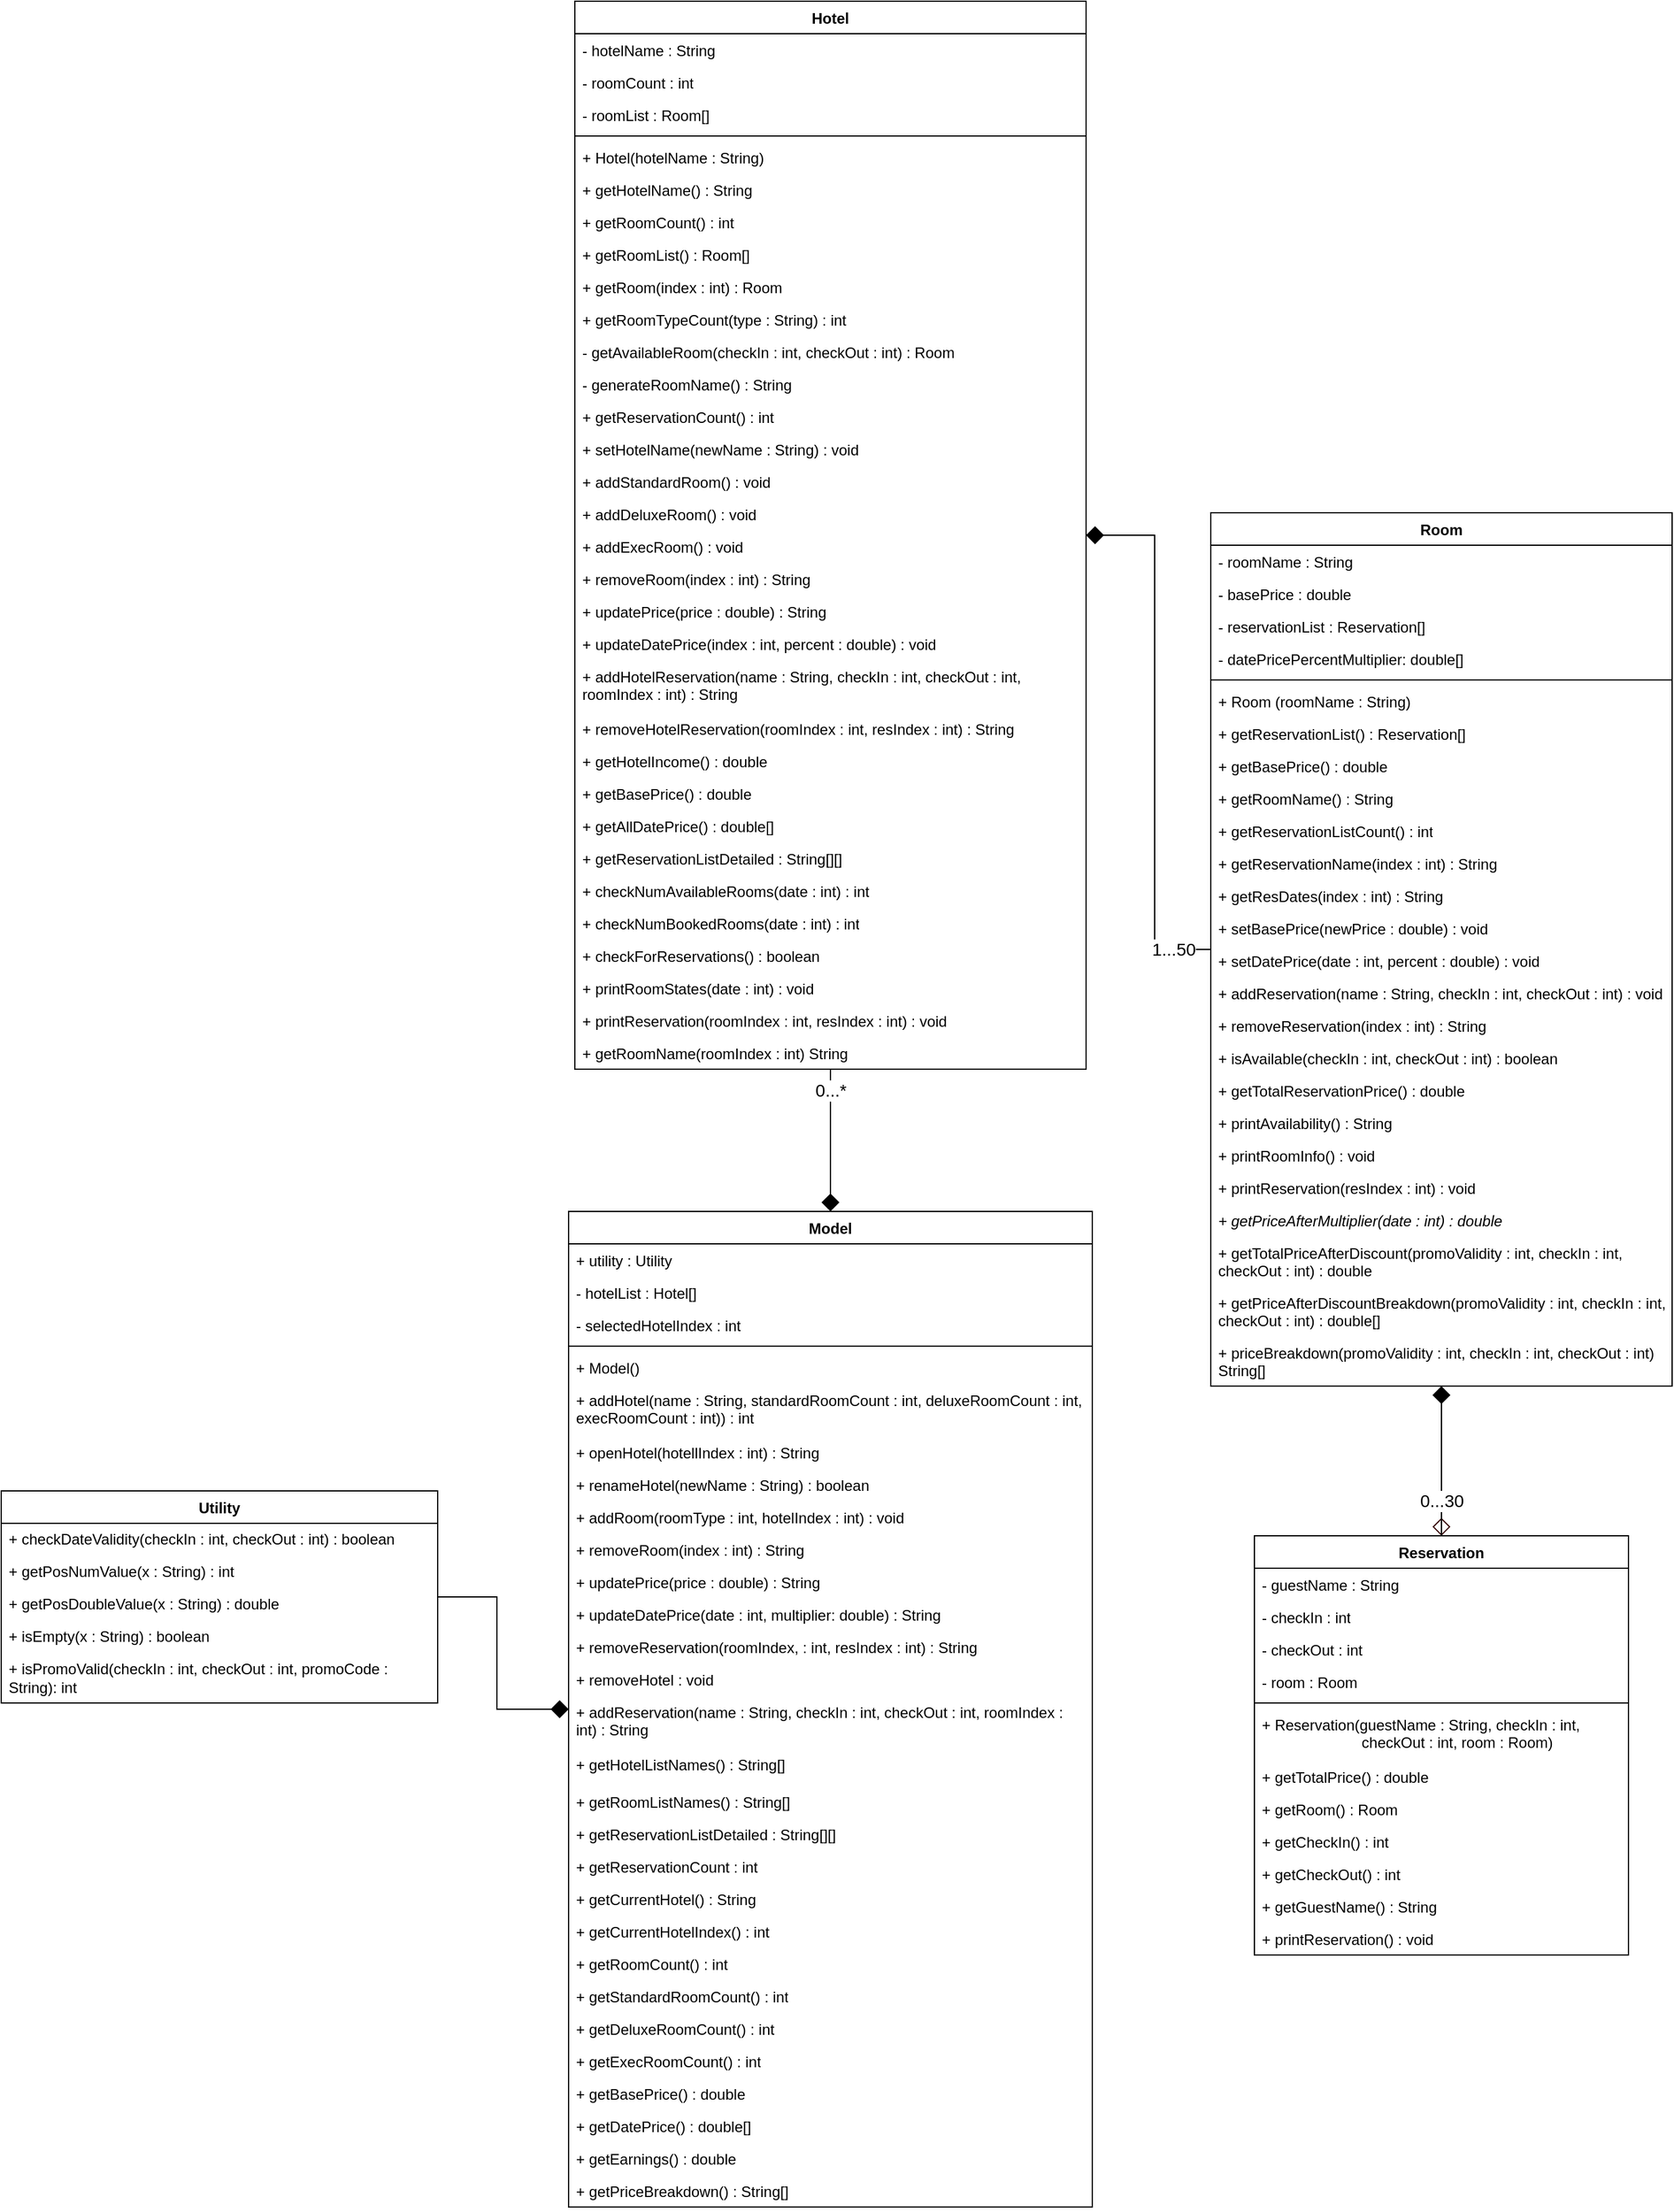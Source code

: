 <mxfile version="22.1.22" type="embed">
  <diagram name="Page-1" id="lG7f22FLk9Xlwk2KeOJr">
    <mxGraphModel dx="2350" dy="2277" grid="1" gridSize="10" guides="1" tooltips="1" connect="1" arrows="1" fold="1" page="1" pageScale="1" pageWidth="850" pageHeight="1100" math="0" shadow="0">
      <root>
        <mxCell id="0" />
        <mxCell id="1" parent="0" />
        <mxCell id="2HBBfhr4wG3bcPm-CY34-5" value="Hotel" style="swimlane;fontStyle=1;align=center;verticalAlign=top;childLayout=stackLayout;horizontal=1;startSize=26;horizontalStack=0;resizeParent=1;resizeParentMax=0;resizeLast=0;collapsible=1;marginBottom=0;whiteSpace=wrap;html=1;" parent="1" vertex="1">
          <mxGeometry x="380" y="-390" width="410" height="856" as="geometry" />
        </mxCell>
        <mxCell id="2HBBfhr4wG3bcPm-CY34-6" value="- hotelName : String" style="text;strokeColor=none;fillColor=none;align=left;verticalAlign=top;spacingLeft=4;spacingRight=4;overflow=hidden;rotatable=0;points=[[0,0.5],[1,0.5]];portConstraint=eastwest;whiteSpace=wrap;html=1;" parent="2HBBfhr4wG3bcPm-CY34-5" vertex="1">
          <mxGeometry y="26" width="410" height="26" as="geometry" />
        </mxCell>
        <mxCell id="2HBBfhr4wG3bcPm-CY34-17" value="- roomCount : int" style="text;strokeColor=none;fillColor=none;align=left;verticalAlign=top;spacingLeft=4;spacingRight=4;overflow=hidden;rotatable=0;points=[[0,0.5],[1,0.5]];portConstraint=eastwest;whiteSpace=wrap;html=1;" parent="2HBBfhr4wG3bcPm-CY34-5" vertex="1">
          <mxGeometry y="52" width="410" height="26" as="geometry" />
        </mxCell>
        <mxCell id="2HBBfhr4wG3bcPm-CY34-18" value="- roomList : Room[]" style="text;strokeColor=none;fillColor=none;align=left;verticalAlign=top;spacingLeft=4;spacingRight=4;overflow=hidden;rotatable=0;points=[[0,0.5],[1,0.5]];portConstraint=eastwest;whiteSpace=wrap;html=1;" parent="2HBBfhr4wG3bcPm-CY34-5" vertex="1">
          <mxGeometry y="78" width="410" height="26" as="geometry" />
        </mxCell>
        <mxCell id="2HBBfhr4wG3bcPm-CY34-7" value="" style="line;strokeWidth=1;fillColor=none;align=left;verticalAlign=middle;spacingTop=-1;spacingLeft=3;spacingRight=3;rotatable=0;labelPosition=right;points=[];portConstraint=eastwest;strokeColor=inherit;" parent="2HBBfhr4wG3bcPm-CY34-5" vertex="1">
          <mxGeometry y="104" width="410" height="8" as="geometry" />
        </mxCell>
        <mxCell id="2HBBfhr4wG3bcPm-CY34-8" value="+ Hotel(hotelName : String)" style="text;strokeColor=none;fillColor=none;align=left;verticalAlign=top;spacingLeft=4;spacingRight=4;overflow=hidden;rotatable=0;points=[[0,0.5],[1,0.5]];portConstraint=eastwest;whiteSpace=wrap;html=1;" parent="2HBBfhr4wG3bcPm-CY34-5" vertex="1">
          <mxGeometry y="112" width="410" height="26" as="geometry" />
        </mxCell>
        <mxCell id="JsJBVK1YsnGQk9IBYKkB-1" value="+ getHotelName() : String" style="text;strokeColor=none;fillColor=none;align=left;verticalAlign=top;spacingLeft=4;spacingRight=4;overflow=hidden;rotatable=0;points=[[0,0.5],[1,0.5]];portConstraint=eastwest;whiteSpace=wrap;html=1;" parent="2HBBfhr4wG3bcPm-CY34-5" vertex="1">
          <mxGeometry y="138" width="410" height="26" as="geometry" />
        </mxCell>
        <mxCell id="JsJBVK1YsnGQk9IBYKkB-2" value="+ getRoomCount() : int" style="text;strokeColor=none;fillColor=none;align=left;verticalAlign=top;spacingLeft=4;spacingRight=4;overflow=hidden;rotatable=0;points=[[0,0.5],[1,0.5]];portConstraint=eastwest;whiteSpace=wrap;html=1;" parent="2HBBfhr4wG3bcPm-CY34-5" vertex="1">
          <mxGeometry y="164" width="410" height="26" as="geometry" />
        </mxCell>
        <mxCell id="2HBBfhr4wG3bcPm-CY34-30" value="+ getRoomList() : Room[]" style="text;strokeColor=none;fillColor=none;align=left;verticalAlign=top;spacingLeft=4;spacingRight=4;overflow=hidden;rotatable=0;points=[[0,0.5],[1,0.5]];portConstraint=eastwest;whiteSpace=wrap;html=1;" parent="2HBBfhr4wG3bcPm-CY34-5" vertex="1">
          <mxGeometry y="190" width="410" height="26" as="geometry" />
        </mxCell>
        <mxCell id="9iPshDuST0ca5J5lt2yr-4" value="+ getRoom(index : int) : Room" style="text;strokeColor=none;fillColor=none;align=left;verticalAlign=top;spacingLeft=4;spacingRight=4;overflow=hidden;rotatable=0;points=[[0,0.5],[1,0.5]];portConstraint=eastwest;whiteSpace=wrap;html=1;" parent="2HBBfhr4wG3bcPm-CY34-5" vertex="1">
          <mxGeometry y="216" width="410" height="26" as="geometry" />
        </mxCell>
        <mxCell id="26" value="+ getRoomTypeCount(type : String) : int" style="text;strokeColor=none;fillColor=none;align=left;verticalAlign=top;spacingLeft=4;spacingRight=4;overflow=hidden;rotatable=0;points=[[0,0.5],[1,0.5]];portConstraint=eastwest;whiteSpace=wrap;html=1;" vertex="1" parent="2HBBfhr4wG3bcPm-CY34-5">
          <mxGeometry y="242" width="410" height="26" as="geometry" />
        </mxCell>
        <mxCell id="2HBBfhr4wG3bcPm-CY34-31" value="- getAvailableRoom(checkIn : int, checkOut : int) : Room" style="text;strokeColor=none;fillColor=none;align=left;verticalAlign=top;spacingLeft=4;spacingRight=4;overflow=hidden;rotatable=0;points=[[0,0.5],[1,0.5]];portConstraint=eastwest;whiteSpace=wrap;html=1;" parent="2HBBfhr4wG3bcPm-CY34-5" vertex="1">
          <mxGeometry y="268" width="410" height="26" as="geometry" />
        </mxCell>
        <mxCell id="2HBBfhr4wG3bcPm-CY34-33" value="- generateRoomName() : String" style="text;strokeColor=none;fillColor=none;align=left;verticalAlign=top;spacingLeft=4;spacingRight=4;overflow=hidden;rotatable=0;points=[[0,0.5],[1,0.5]];portConstraint=eastwest;whiteSpace=wrap;html=1;" parent="2HBBfhr4wG3bcPm-CY34-5" vertex="1">
          <mxGeometry y="294" width="410" height="26" as="geometry" />
        </mxCell>
        <mxCell id="ULJOb6nRtSOMcxx0HXR_-1" value="+ getReservationCount() : int" style="text;strokeColor=none;fillColor=none;align=left;verticalAlign=top;spacingLeft=4;spacingRight=4;overflow=hidden;rotatable=0;points=[[0,0.5],[1,0.5]];portConstraint=eastwest;whiteSpace=wrap;html=1;" parent="2HBBfhr4wG3bcPm-CY34-5" vertex="1">
          <mxGeometry y="320" width="410" height="26" as="geometry" />
        </mxCell>
        <mxCell id="2HBBfhr4wG3bcPm-CY34-32" value="+ setHotelName(newName : String) : void" style="text;strokeColor=none;fillColor=none;align=left;verticalAlign=top;spacingLeft=4;spacingRight=4;overflow=hidden;rotatable=0;points=[[0,0.5],[1,0.5]];portConstraint=eastwest;whiteSpace=wrap;html=1;" parent="2HBBfhr4wG3bcPm-CY34-5" vertex="1">
          <mxGeometry y="346" width="410" height="26" as="geometry" />
        </mxCell>
        <mxCell id="2HBBfhr4wG3bcPm-CY34-34" value="+ addStandardRoom() : void" style="text;strokeColor=none;fillColor=none;align=left;verticalAlign=top;spacingLeft=4;spacingRight=4;overflow=hidden;rotatable=0;points=[[0,0.5],[1,0.5]];portConstraint=eastwest;whiteSpace=wrap;html=1;" parent="2HBBfhr4wG3bcPm-CY34-5" vertex="1">
          <mxGeometry y="372" width="410" height="26" as="geometry" />
        </mxCell>
        <mxCell id="27" value="+ addDeluxeRoom() : void" style="text;strokeColor=none;fillColor=none;align=left;verticalAlign=top;spacingLeft=4;spacingRight=4;overflow=hidden;rotatable=0;points=[[0,0.5],[1,0.5]];portConstraint=eastwest;whiteSpace=wrap;html=1;" vertex="1" parent="2HBBfhr4wG3bcPm-CY34-5">
          <mxGeometry y="398" width="410" height="26" as="geometry" />
        </mxCell>
        <mxCell id="28" value="+ addExecRoom() : void" style="text;strokeColor=none;fillColor=none;align=left;verticalAlign=top;spacingLeft=4;spacingRight=4;overflow=hidden;rotatable=0;points=[[0,0.5],[1,0.5]];portConstraint=eastwest;whiteSpace=wrap;html=1;" vertex="1" parent="2HBBfhr4wG3bcPm-CY34-5">
          <mxGeometry y="424" width="410" height="26" as="geometry" />
        </mxCell>
        <mxCell id="2HBBfhr4wG3bcPm-CY34-35" value="+ removeRoom(index : int) : String" style="text;strokeColor=none;fillColor=none;align=left;verticalAlign=top;spacingLeft=4;spacingRight=4;overflow=hidden;rotatable=0;points=[[0,0.5],[1,0.5]];portConstraint=eastwest;whiteSpace=wrap;html=1;" parent="2HBBfhr4wG3bcPm-CY34-5" vertex="1">
          <mxGeometry y="450" width="410" height="26" as="geometry" />
        </mxCell>
        <mxCell id="lJXXUv9u6FrVgkNnh15e-7" value="+ updatePrice(price : double) : String" style="text;strokeColor=none;fillColor=none;align=left;verticalAlign=top;spacingLeft=4;spacingRight=4;overflow=hidden;rotatable=0;points=[[0,0.5],[1,0.5]];portConstraint=eastwest;whiteSpace=wrap;html=1;" parent="2HBBfhr4wG3bcPm-CY34-5" vertex="1">
          <mxGeometry y="476" width="410" height="26" as="geometry" />
        </mxCell>
        <mxCell id="29" value="+ updateDatePrice(index : int, percent : double) : void" style="text;strokeColor=none;fillColor=none;align=left;verticalAlign=top;spacingLeft=4;spacingRight=4;overflow=hidden;rotatable=0;points=[[0,0.5],[1,0.5]];portConstraint=eastwest;whiteSpace=wrap;html=1;" vertex="1" parent="2HBBfhr4wG3bcPm-CY34-5">
          <mxGeometry y="502" width="410" height="26" as="geometry" />
        </mxCell>
        <mxCell id="Kbfjt-3d8BVzlB8PTGj7-4" value="+ addHotelReservation(name : String, checkIn : int, checkOut : int, roomIndex : int) : String" style="text;strokeColor=none;fillColor=none;align=left;verticalAlign=top;spacingLeft=4;spacingRight=4;overflow=hidden;rotatable=0;points=[[0,0.5],[1,0.5]];portConstraint=eastwest;whiteSpace=wrap;html=1;" parent="2HBBfhr4wG3bcPm-CY34-5" vertex="1">
          <mxGeometry y="528" width="410" height="42" as="geometry" />
        </mxCell>
        <mxCell id="Kbfjt-3d8BVzlB8PTGj7-5" value="+ removeHotelReservation(roomIndex : int, resIndex : int) : String" style="text;strokeColor=none;fillColor=none;align=left;verticalAlign=top;spacingLeft=4;spacingRight=4;overflow=hidden;rotatable=0;points=[[0,0.5],[1,0.5]];portConstraint=eastwest;whiteSpace=wrap;html=1;" parent="2HBBfhr4wG3bcPm-CY34-5" vertex="1">
          <mxGeometry y="570" width="410" height="26" as="geometry" />
        </mxCell>
        <mxCell id="lJXXUv9u6FrVgkNnh15e-8" value="+ getHotelIncome() : double" style="text;strokeColor=none;fillColor=none;align=left;verticalAlign=top;spacingLeft=4;spacingRight=4;overflow=hidden;rotatable=0;points=[[0,0.5],[1,0.5]];portConstraint=eastwest;whiteSpace=wrap;html=1;" parent="2HBBfhr4wG3bcPm-CY34-5" vertex="1">
          <mxGeometry y="596" width="410" height="26" as="geometry" />
        </mxCell>
        <mxCell id="34" value="+ getBasePrice() : double" style="text;strokeColor=none;fillColor=none;align=left;verticalAlign=top;spacingLeft=4;spacingRight=4;overflow=hidden;rotatable=0;points=[[0,0.5],[1,0.5]];portConstraint=eastwest;whiteSpace=wrap;html=1;" vertex="1" parent="2HBBfhr4wG3bcPm-CY34-5">
          <mxGeometry y="622" width="410" height="26" as="geometry" />
        </mxCell>
        <mxCell id="35" value="+ getAllDatePrice() : double[]" style="text;strokeColor=none;fillColor=none;align=left;verticalAlign=top;spacingLeft=4;spacingRight=4;overflow=hidden;rotatable=0;points=[[0,0.5],[1,0.5]];portConstraint=eastwest;whiteSpace=wrap;html=1;" vertex="1" parent="2HBBfhr4wG3bcPm-CY34-5">
          <mxGeometry y="648" width="410" height="26" as="geometry" />
        </mxCell>
        <mxCell id="33" value="+ getReservationListDetailed : String[][]" style="text;strokeColor=none;fillColor=none;align=left;verticalAlign=top;spacingLeft=4;spacingRight=4;overflow=hidden;rotatable=0;points=[[0,0.5],[1,0.5]];portConstraint=eastwest;whiteSpace=wrap;html=1;" vertex="1" parent="2HBBfhr4wG3bcPm-CY34-5">
          <mxGeometry y="674" width="410" height="26" as="geometry" />
        </mxCell>
        <mxCell id="lJXXUv9u6FrVgkNnh15e-9" value="+ checkNumAvailableRooms(date : int) : int" style="text;strokeColor=none;fillColor=none;align=left;verticalAlign=top;spacingLeft=4;spacingRight=4;overflow=hidden;rotatable=0;points=[[0,0.5],[1,0.5]];portConstraint=eastwest;whiteSpace=wrap;html=1;" parent="2HBBfhr4wG3bcPm-CY34-5" vertex="1">
          <mxGeometry y="700" width="410" height="26" as="geometry" />
        </mxCell>
        <mxCell id="lJXXUv9u6FrVgkNnh15e-10" value="+ checkNumBookedRooms(date : int) : int" style="text;strokeColor=none;fillColor=none;align=left;verticalAlign=top;spacingLeft=4;spacingRight=4;overflow=hidden;rotatable=0;points=[[0,0.5],[1,0.5]];portConstraint=eastwest;whiteSpace=wrap;html=1;" parent="2HBBfhr4wG3bcPm-CY34-5" vertex="1">
          <mxGeometry y="726" width="410" height="26" as="geometry" />
        </mxCell>
        <mxCell id="9iPshDuST0ca5J5lt2yr-5" value="+ checkForReservations() : boolean" style="text;strokeColor=none;fillColor=none;align=left;verticalAlign=top;spacingLeft=4;spacingRight=4;overflow=hidden;rotatable=0;points=[[0,0.5],[1,0.5]];portConstraint=eastwest;whiteSpace=wrap;html=1;" parent="2HBBfhr4wG3bcPm-CY34-5" vertex="1">
          <mxGeometry y="752" width="410" height="26" as="geometry" />
        </mxCell>
        <mxCell id="9iPshDuST0ca5J5lt2yr-6" value="+ printRoomStates(date : int) : void" style="text;strokeColor=none;fillColor=none;align=left;verticalAlign=top;spacingLeft=4;spacingRight=4;overflow=hidden;rotatable=0;points=[[0,0.5],[1,0.5]];portConstraint=eastwest;whiteSpace=wrap;html=1;" parent="2HBBfhr4wG3bcPm-CY34-5" vertex="1">
          <mxGeometry y="778" width="410" height="26" as="geometry" />
        </mxCell>
        <mxCell id="9iPshDuST0ca5J5lt2yr-7" value="+ printReservation(roomIndex : int, resIndex : int) : void" style="text;strokeColor=none;fillColor=none;align=left;verticalAlign=top;spacingLeft=4;spacingRight=4;overflow=hidden;rotatable=0;points=[[0,0.5],[1,0.5]];portConstraint=eastwest;whiteSpace=wrap;html=1;" parent="2HBBfhr4wG3bcPm-CY34-5" vertex="1">
          <mxGeometry y="804" width="410" height="26" as="geometry" />
        </mxCell>
        <mxCell id="36" value="+ getRoomName(roomIndex : int) String" style="text;strokeColor=none;fillColor=none;align=left;verticalAlign=top;spacingLeft=4;spacingRight=4;overflow=hidden;rotatable=0;points=[[0,0.5],[1,0.5]];portConstraint=eastwest;whiteSpace=wrap;html=1;" vertex="1" parent="2HBBfhr4wG3bcPm-CY34-5">
          <mxGeometry y="830" width="410" height="26" as="geometry" />
        </mxCell>
        <mxCell id="2HBBfhr4wG3bcPm-CY34-9" value="Room" style="swimlane;fontStyle=1;align=center;verticalAlign=top;childLayout=stackLayout;horizontal=1;startSize=26;horizontalStack=0;resizeParent=1;resizeParentMax=0;resizeLast=0;collapsible=1;marginBottom=0;whiteSpace=wrap;html=1;" parent="1" vertex="1">
          <mxGeometry x="890" y="20" width="370" height="700" as="geometry" />
        </mxCell>
        <mxCell id="2HBBfhr4wG3bcPm-CY34-10" value="- roomName : String" style="text;strokeColor=none;fillColor=none;align=left;verticalAlign=top;spacingLeft=4;spacingRight=4;overflow=hidden;rotatable=0;points=[[0,0.5],[1,0.5]];portConstraint=eastwest;whiteSpace=wrap;html=1;" parent="2HBBfhr4wG3bcPm-CY34-9" vertex="1">
          <mxGeometry y="26" width="370" height="26" as="geometry" />
        </mxCell>
        <mxCell id="lJXXUv9u6FrVgkNnh15e-1" value="- basePrice : double" style="text;strokeColor=none;fillColor=none;align=left;verticalAlign=top;spacingLeft=4;spacingRight=4;overflow=hidden;rotatable=0;points=[[0,0.5],[1,0.5]];portConstraint=eastwest;whiteSpace=wrap;html=1;" parent="2HBBfhr4wG3bcPm-CY34-9" vertex="1">
          <mxGeometry y="52" width="370" height="26" as="geometry" />
        </mxCell>
        <mxCell id="2HBBfhr4wG3bcPm-CY34-20" value="- reservationList : Reservation[]" style="text;strokeColor=none;fillColor=none;align=left;verticalAlign=top;spacingLeft=4;spacingRight=4;overflow=hidden;rotatable=0;points=[[0,0.5],[1,0.5]];portConstraint=eastwest;whiteSpace=wrap;html=1;" parent="2HBBfhr4wG3bcPm-CY34-9" vertex="1">
          <mxGeometry y="78" width="370" height="26" as="geometry" />
        </mxCell>
        <mxCell id="37" value="- datePricePercentMultiplier: double[]" style="text;strokeColor=none;fillColor=none;align=left;verticalAlign=top;spacingLeft=4;spacingRight=4;overflow=hidden;rotatable=0;points=[[0,0.5],[1,0.5]];portConstraint=eastwest;whiteSpace=wrap;html=1;" vertex="1" parent="2HBBfhr4wG3bcPm-CY34-9">
          <mxGeometry y="104" width="370" height="26" as="geometry" />
        </mxCell>
        <mxCell id="2HBBfhr4wG3bcPm-CY34-11" value="" style="line;strokeWidth=1;fillColor=none;align=left;verticalAlign=middle;spacingTop=-1;spacingLeft=3;spacingRight=3;rotatable=0;labelPosition=right;points=[];portConstraint=eastwest;strokeColor=inherit;" parent="2HBBfhr4wG3bcPm-CY34-9" vertex="1">
          <mxGeometry y="130" width="370" height="8" as="geometry" />
        </mxCell>
        <mxCell id="2HBBfhr4wG3bcPm-CY34-42" value="+ Room (roomName : String)" style="text;strokeColor=none;fillColor=none;align=left;verticalAlign=top;spacingLeft=4;spacingRight=4;overflow=hidden;rotatable=0;points=[[0,0.5],[1,0.5]];portConstraint=eastwest;whiteSpace=wrap;html=1;" parent="2HBBfhr4wG3bcPm-CY34-9" vertex="1">
          <mxGeometry y="138" width="370" height="26" as="geometry" />
        </mxCell>
        <mxCell id="2HBBfhr4wG3bcPm-CY34-12" value="+ getReservationList() : Reservation[]" style="text;strokeColor=none;fillColor=none;align=left;verticalAlign=top;spacingLeft=4;spacingRight=4;overflow=hidden;rotatable=0;points=[[0,0.5],[1,0.5]];portConstraint=eastwest;whiteSpace=wrap;html=1;" parent="2HBBfhr4wG3bcPm-CY34-9" vertex="1">
          <mxGeometry y="164" width="370" height="26" as="geometry" />
        </mxCell>
        <mxCell id="2HBBfhr4wG3bcPm-CY34-41" value="+ getBasePrice() : double" style="text;strokeColor=none;fillColor=none;align=left;verticalAlign=top;spacingLeft=4;spacingRight=4;overflow=hidden;rotatable=0;points=[[0,0.5],[1,0.5]];portConstraint=eastwest;whiteSpace=wrap;html=1;" parent="2HBBfhr4wG3bcPm-CY34-9" vertex="1">
          <mxGeometry y="190" width="370" height="26" as="geometry" />
        </mxCell>
        <mxCell id="2HBBfhr4wG3bcPm-CY34-43" value="+ getRoomName() : String" style="text;strokeColor=none;fillColor=none;align=left;verticalAlign=top;spacingLeft=4;spacingRight=4;overflow=hidden;rotatable=0;points=[[0,0.5],[1,0.5]];portConstraint=eastwest;whiteSpace=wrap;html=1;" parent="2HBBfhr4wG3bcPm-CY34-9" vertex="1">
          <mxGeometry y="216" width="370" height="26" as="geometry" />
        </mxCell>
        <mxCell id="9iPshDuST0ca5J5lt2yr-8" value="+ getReservationListCount() : int" style="text;strokeColor=none;fillColor=none;align=left;verticalAlign=top;spacingLeft=4;spacingRight=4;overflow=hidden;rotatable=0;points=[[0,0.5],[1,0.5]];portConstraint=eastwest;whiteSpace=wrap;html=1;" parent="2HBBfhr4wG3bcPm-CY34-9" vertex="1">
          <mxGeometry y="242" width="370" height="26" as="geometry" />
        </mxCell>
        <mxCell id="38" value="+ getReservationName(index : int) : String" style="text;strokeColor=none;fillColor=none;align=left;verticalAlign=top;spacingLeft=4;spacingRight=4;overflow=hidden;rotatable=0;points=[[0,0.5],[1,0.5]];portConstraint=eastwest;whiteSpace=wrap;html=1;" vertex="1" parent="2HBBfhr4wG3bcPm-CY34-9">
          <mxGeometry y="268" width="370" height="26" as="geometry" />
        </mxCell>
        <mxCell id="39" value="+ getResDates(index : int) : String" style="text;strokeColor=none;fillColor=none;align=left;verticalAlign=top;spacingLeft=4;spacingRight=4;overflow=hidden;rotatable=0;points=[[0,0.5],[1,0.5]];portConstraint=eastwest;whiteSpace=wrap;html=1;" vertex="1" parent="2HBBfhr4wG3bcPm-CY34-9">
          <mxGeometry y="294" width="370" height="26" as="geometry" />
        </mxCell>
        <mxCell id="2HBBfhr4wG3bcPm-CY34-44" value="+ setBasePrice(newPrice : double) : void" style="text;strokeColor=none;fillColor=none;align=left;verticalAlign=top;spacingLeft=4;spacingRight=4;overflow=hidden;rotatable=0;points=[[0,0.5],[1,0.5]];portConstraint=eastwest;whiteSpace=wrap;html=1;" parent="2HBBfhr4wG3bcPm-CY34-9" vertex="1">
          <mxGeometry y="320" width="370" height="26" as="geometry" />
        </mxCell>
        <mxCell id="40" value="+ setDatePrice(date : int, percent : double) : void" style="text;strokeColor=none;fillColor=none;align=left;verticalAlign=top;spacingLeft=4;spacingRight=4;overflow=hidden;rotatable=0;points=[[0,0.5],[1,0.5]];portConstraint=eastwest;whiteSpace=wrap;html=1;" vertex="1" parent="2HBBfhr4wG3bcPm-CY34-9">
          <mxGeometry y="346" width="370" height="26" as="geometry" />
        </mxCell>
        <mxCell id="2HBBfhr4wG3bcPm-CY34-45" value="+ addReservation(name : String, checkIn : int, checkOut : int) : void" style="text;strokeColor=none;fillColor=none;align=left;verticalAlign=top;spacingLeft=4;spacingRight=4;overflow=hidden;rotatable=0;points=[[0,0.5],[1,0.5]];portConstraint=eastwest;whiteSpace=wrap;html=1;" parent="2HBBfhr4wG3bcPm-CY34-9" vertex="1">
          <mxGeometry y="372" width="370" height="26" as="geometry" />
        </mxCell>
        <mxCell id="2HBBfhr4wG3bcPm-CY34-46" value="+ removeReservation(index : int) : String" style="text;strokeColor=none;fillColor=none;align=left;verticalAlign=top;spacingLeft=4;spacingRight=4;overflow=hidden;rotatable=0;points=[[0,0.5],[1,0.5]];portConstraint=eastwest;whiteSpace=wrap;html=1;" parent="2HBBfhr4wG3bcPm-CY34-9" vertex="1">
          <mxGeometry y="398" width="370" height="26" as="geometry" />
        </mxCell>
        <mxCell id="2HBBfhr4wG3bcPm-CY34-47" value="+ isAvailable(checkIn : int, checkOut : int) : boolean" style="text;strokeColor=none;fillColor=none;align=left;verticalAlign=top;spacingLeft=4;spacingRight=4;overflow=hidden;rotatable=0;points=[[0,0.5],[1,0.5]];portConstraint=eastwest;whiteSpace=wrap;html=1;" parent="2HBBfhr4wG3bcPm-CY34-9" vertex="1">
          <mxGeometry y="424" width="370" height="26" as="geometry" />
        </mxCell>
        <mxCell id="lJXXUv9u6FrVgkNnh15e-2" value="+ getTotalReservationPrice() : double" style="text;strokeColor=none;fillColor=none;align=left;verticalAlign=top;spacingLeft=4;spacingRight=4;overflow=hidden;rotatable=0;points=[[0,0.5],[1,0.5]];portConstraint=eastwest;whiteSpace=wrap;html=1;" parent="2HBBfhr4wG3bcPm-CY34-9" vertex="1">
          <mxGeometry y="450" width="370" height="26" as="geometry" />
        </mxCell>
        <mxCell id="lJXXUv9u6FrVgkNnh15e-3" value="+ printAvailability() : String" style="text;strokeColor=none;fillColor=none;align=left;verticalAlign=top;spacingLeft=4;spacingRight=4;overflow=hidden;rotatable=0;points=[[0,0.5],[1,0.5]];portConstraint=eastwest;whiteSpace=wrap;html=1;" parent="2HBBfhr4wG3bcPm-CY34-9" vertex="1">
          <mxGeometry y="476" width="370" height="26" as="geometry" />
        </mxCell>
        <mxCell id="lJXXUv9u6FrVgkNnh15e-4" value="+ printRoomInfo() : void" style="text;strokeColor=none;fillColor=none;align=left;verticalAlign=top;spacingLeft=4;spacingRight=4;overflow=hidden;rotatable=0;points=[[0,0.5],[1,0.5]];portConstraint=eastwest;whiteSpace=wrap;html=1;" parent="2HBBfhr4wG3bcPm-CY34-9" vertex="1">
          <mxGeometry y="502" width="370" height="26" as="geometry" />
        </mxCell>
        <mxCell id="9iPshDuST0ca5J5lt2yr-9" value="+ printReservation(resIndex : int) : void" style="text;strokeColor=none;fillColor=none;align=left;verticalAlign=top;spacingLeft=4;spacingRight=4;overflow=hidden;rotatable=0;points=[[0,0.5],[1,0.5]];portConstraint=eastwest;whiteSpace=wrap;html=1;" parent="2HBBfhr4wG3bcPm-CY34-9" vertex="1">
          <mxGeometry y="528" width="370" height="26" as="geometry" />
        </mxCell>
        <mxCell id="41" value="+ getPriceAfterMultiplier(date : int) : double" style="text;strokeColor=none;fillColor=none;align=left;verticalAlign=top;spacingLeft=4;spacingRight=4;overflow=hidden;rotatable=0;points=[[0,0.5],[1,0.5]];portConstraint=eastwest;whiteSpace=wrap;html=1;fontStyle=2" vertex="1" parent="2HBBfhr4wG3bcPm-CY34-9">
          <mxGeometry y="554" width="370" height="26" as="geometry" />
        </mxCell>
        <mxCell id="42" value="+ getTotalPriceAfterDiscount(promoValidity : int, checkIn : int, checkOut : int) : double" style="text;strokeColor=none;fillColor=none;align=left;verticalAlign=top;spacingLeft=4;spacingRight=4;overflow=hidden;rotatable=0;points=[[0,0.5],[1,0.5]];portConstraint=eastwest;whiteSpace=wrap;html=1;" vertex="1" parent="2HBBfhr4wG3bcPm-CY34-9">
          <mxGeometry y="580" width="370" height="40" as="geometry" />
        </mxCell>
        <mxCell id="43" value="+ getPriceAfterDiscountBreakdown(promoValidity : int, checkIn : int, checkOut : int) : double[]" style="text;strokeColor=none;fillColor=none;align=left;verticalAlign=top;spacingLeft=4;spacingRight=4;overflow=hidden;rotatable=0;points=[[0,0.5],[1,0.5]];portConstraint=eastwest;whiteSpace=wrap;html=1;" vertex="1" parent="2HBBfhr4wG3bcPm-CY34-9">
          <mxGeometry y="620" width="370" height="40" as="geometry" />
        </mxCell>
        <mxCell id="44" value="+ priceBreakdown(promoValidity : int, checkIn : int, checkOut : int) String[]" style="text;strokeColor=none;fillColor=none;align=left;verticalAlign=top;spacingLeft=4;spacingRight=4;overflow=hidden;rotatable=0;points=[[0,0.5],[1,0.5]];portConstraint=eastwest;whiteSpace=wrap;html=1;" vertex="1" parent="2HBBfhr4wG3bcPm-CY34-9">
          <mxGeometry y="660" width="370" height="40" as="geometry" />
        </mxCell>
        <mxCell id="2HBBfhr4wG3bcPm-CY34-13" value="Reservation" style="swimlane;fontStyle=1;align=center;verticalAlign=top;childLayout=stackLayout;horizontal=1;startSize=26;horizontalStack=0;resizeParent=1;resizeParentMax=0;resizeLast=0;collapsible=1;marginBottom=0;whiteSpace=wrap;html=1;" parent="1" vertex="1">
          <mxGeometry x="925" y="840" width="300" height="336" as="geometry" />
        </mxCell>
        <mxCell id="2HBBfhr4wG3bcPm-CY34-14" value="- guestName : String" style="text;strokeColor=none;fillColor=none;align=left;verticalAlign=top;spacingLeft=4;spacingRight=4;overflow=hidden;rotatable=0;points=[[0,0.5],[1,0.5]];portConstraint=eastwest;whiteSpace=wrap;html=1;" parent="2HBBfhr4wG3bcPm-CY34-13" vertex="1">
          <mxGeometry y="26" width="300" height="26" as="geometry" />
        </mxCell>
        <mxCell id="2HBBfhr4wG3bcPm-CY34-21" value="- checkIn : int" style="text;strokeColor=none;fillColor=none;align=left;verticalAlign=top;spacingLeft=4;spacingRight=4;overflow=hidden;rotatable=0;points=[[0,0.5],[1,0.5]];portConstraint=eastwest;whiteSpace=wrap;html=1;" parent="2HBBfhr4wG3bcPm-CY34-13" vertex="1">
          <mxGeometry y="52" width="300" height="26" as="geometry" />
        </mxCell>
        <mxCell id="2HBBfhr4wG3bcPm-CY34-22" value="- checkOut : int" style="text;strokeColor=none;fillColor=none;align=left;verticalAlign=top;spacingLeft=4;spacingRight=4;overflow=hidden;rotatable=0;points=[[0,0.5],[1,0.5]];portConstraint=eastwest;whiteSpace=wrap;html=1;" parent="2HBBfhr4wG3bcPm-CY34-13" vertex="1">
          <mxGeometry y="78" width="300" height="26" as="geometry" />
        </mxCell>
        <mxCell id="2HBBfhr4wG3bcPm-CY34-23" value="- room : Room" style="text;strokeColor=none;fillColor=none;align=left;verticalAlign=top;spacingLeft=4;spacingRight=4;overflow=hidden;rotatable=0;points=[[0,0.5],[1,0.5]];portConstraint=eastwest;whiteSpace=wrap;html=1;" parent="2HBBfhr4wG3bcPm-CY34-13" vertex="1">
          <mxGeometry y="104" width="300" height="26" as="geometry" />
        </mxCell>
        <mxCell id="2HBBfhr4wG3bcPm-CY34-15" value="" style="line;strokeWidth=1;fillColor=none;align=left;verticalAlign=middle;spacingTop=-1;spacingLeft=3;spacingRight=3;rotatable=0;labelPosition=right;points=[];portConstraint=eastwest;strokeColor=inherit;" parent="2HBBfhr4wG3bcPm-CY34-13" vertex="1">
          <mxGeometry y="130" width="300" height="8" as="geometry" />
        </mxCell>
        <mxCell id="2HBBfhr4wG3bcPm-CY34-16" value="+ Reservation(guestName : String, checkIn : int, &lt;span style=&quot;white-space: pre;&quot;&gt;&#x9;&lt;/span&gt;&lt;span style=&quot;white-space: pre;&quot;&gt;&#x9;&lt;span style=&quot;white-space: pre;&quot;&gt;&#x9;&lt;/span&gt;&lt;/span&gt;checkOut : int, room : Room)" style="text;strokeColor=none;fillColor=none;align=left;verticalAlign=top;spacingLeft=4;spacingRight=4;overflow=hidden;rotatable=0;points=[[0,0.5],[1,0.5]];portConstraint=eastwest;whiteSpace=wrap;html=1;" parent="2HBBfhr4wG3bcPm-CY34-13" vertex="1">
          <mxGeometry y="138" width="300" height="42" as="geometry" />
        </mxCell>
        <mxCell id="S9PFbIL8LmcmQ1lV5IXY-3" value="+ getTotalPrice() : double" style="text;strokeColor=none;fillColor=none;align=left;verticalAlign=top;spacingLeft=4;spacingRight=4;overflow=hidden;rotatable=0;points=[[0,0.5],[1,0.5]];portConstraint=eastwest;whiteSpace=wrap;html=1;" parent="2HBBfhr4wG3bcPm-CY34-13" vertex="1">
          <mxGeometry y="180" width="300" height="26" as="geometry" />
        </mxCell>
        <mxCell id="8o3pfLh-mEliqzB-zQhC-16" value="+ getRoom() : Room" style="text;strokeColor=none;fillColor=none;align=left;verticalAlign=top;spacingLeft=4;spacingRight=4;overflow=hidden;rotatable=0;points=[[0,0.5],[1,0.5]];portConstraint=eastwest;whiteSpace=wrap;html=1;" parent="2HBBfhr4wG3bcPm-CY34-13" vertex="1">
          <mxGeometry y="206" width="300" height="26" as="geometry" />
        </mxCell>
        <mxCell id="8o3pfLh-mEliqzB-zQhC-17" value="+ getCheckIn() : int" style="text;strokeColor=none;fillColor=none;align=left;verticalAlign=top;spacingLeft=4;spacingRight=4;overflow=hidden;rotatable=0;points=[[0,0.5],[1,0.5]];portConstraint=eastwest;whiteSpace=wrap;html=1;" parent="2HBBfhr4wG3bcPm-CY34-13" vertex="1">
          <mxGeometry y="232" width="300" height="26" as="geometry" />
        </mxCell>
        <mxCell id="8o3pfLh-mEliqzB-zQhC-18" value="+ getCheckOut() : int" style="text;strokeColor=none;fillColor=none;align=left;verticalAlign=top;spacingLeft=4;spacingRight=4;overflow=hidden;rotatable=0;points=[[0,0.5],[1,0.5]];portConstraint=eastwest;whiteSpace=wrap;html=1;" parent="2HBBfhr4wG3bcPm-CY34-13" vertex="1">
          <mxGeometry y="258" width="300" height="26" as="geometry" />
        </mxCell>
        <mxCell id="8o3pfLh-mEliqzB-zQhC-19" value="+ getGuestName() : String" style="text;strokeColor=none;fillColor=none;align=left;verticalAlign=top;spacingLeft=4;spacingRight=4;overflow=hidden;rotatable=0;points=[[0,0.5],[1,0.5]];portConstraint=eastwest;whiteSpace=wrap;html=1;" parent="2HBBfhr4wG3bcPm-CY34-13" vertex="1">
          <mxGeometry y="284" width="300" height="26" as="geometry" />
        </mxCell>
        <mxCell id="8o3pfLh-mEliqzB-zQhC-20" value="+ printReservation() : void" style="text;strokeColor=none;fillColor=none;align=left;verticalAlign=top;spacingLeft=4;spacingRight=4;overflow=hidden;rotatable=0;points=[[0,0.5],[1,0.5]];portConstraint=eastwest;whiteSpace=wrap;html=1;" parent="2HBBfhr4wG3bcPm-CY34-13" vertex="1">
          <mxGeometry y="310" width="300" height="26" as="geometry" />
        </mxCell>
        <mxCell id="JsJBVK1YsnGQk9IBYKkB-3" value="&lt;b&gt;Utility&lt;/b&gt;" style="swimlane;fontStyle=0;align=center;verticalAlign=top;childLayout=stackLayout;horizontal=1;startSize=26;horizontalStack=0;resizeParent=1;resizeParentMax=0;resizeLast=0;collapsible=0;marginBottom=0;html=1;whiteSpace=wrap;" parent="1" vertex="1">
          <mxGeometry x="-80" y="804" width="350" height="170" as="geometry" />
        </mxCell>
        <mxCell id="8o3pfLh-mEliqzB-zQhC-8" value="+ checkDateValidity(checkIn : int, checkOut : int) : boolean&amp;nbsp;" style="text;html=1;strokeColor=none;fillColor=none;align=left;verticalAlign=middle;spacingLeft=4;spacingRight=4;overflow=hidden;rotatable=0;points=[[0,0.5],[1,0.5]];portConstraint=eastwest;whiteSpace=wrap;" parent="JsJBVK1YsnGQk9IBYKkB-3" vertex="1">
          <mxGeometry y="26" width="350" height="26" as="geometry" />
        </mxCell>
        <mxCell id="22" value="+ getPosNumValue(x : String) : int" style="text;html=1;strokeColor=none;fillColor=none;align=left;verticalAlign=middle;spacingLeft=4;spacingRight=4;overflow=hidden;rotatable=0;points=[[0,0.5],[1,0.5]];portConstraint=eastwest;whiteSpace=wrap;" vertex="1" parent="JsJBVK1YsnGQk9IBYKkB-3">
          <mxGeometry y="52" width="350" height="26" as="geometry" />
        </mxCell>
        <mxCell id="23" value="+ getPosDoubleValue(x : String) : double" style="text;html=1;strokeColor=none;fillColor=none;align=left;verticalAlign=middle;spacingLeft=4;spacingRight=4;overflow=hidden;rotatable=0;points=[[0,0.5],[1,0.5]];portConstraint=eastwest;whiteSpace=wrap;" vertex="1" parent="JsJBVK1YsnGQk9IBYKkB-3">
          <mxGeometry y="78" width="350" height="26" as="geometry" />
        </mxCell>
        <mxCell id="24" value="+ isEmpty(x : String) : boolean" style="text;html=1;strokeColor=none;fillColor=none;align=left;verticalAlign=middle;spacingLeft=4;spacingRight=4;overflow=hidden;rotatable=0;points=[[0,0.5],[1,0.5]];portConstraint=eastwest;whiteSpace=wrap;" vertex="1" parent="JsJBVK1YsnGQk9IBYKkB-3">
          <mxGeometry y="104" width="350" height="26" as="geometry" />
        </mxCell>
        <mxCell id="25" value="+ isPromoValid(checkIn : int, checkOut : int, promoCode : String): int" style="text;html=1;strokeColor=none;fillColor=none;align=left;verticalAlign=middle;spacingLeft=4;spacingRight=4;overflow=hidden;rotatable=0;points=[[0,0.5],[1,0.5]];portConstraint=eastwest;whiteSpace=wrap;" vertex="1" parent="JsJBVK1YsnGQk9IBYKkB-3">
          <mxGeometry y="130" width="350" height="40" as="geometry" />
        </mxCell>
        <mxCell id="Is82zkHZUSNuhWqRM_Zz-1" value="Model" style="swimlane;fontStyle=1;align=center;verticalAlign=top;childLayout=stackLayout;horizontal=1;startSize=26;horizontalStack=0;resizeParent=1;resizeParentMax=0;resizeLast=0;collapsible=1;marginBottom=0;whiteSpace=wrap;html=1;" parent="1" vertex="1">
          <mxGeometry x="375" y="580" width="420" height="798" as="geometry" />
        </mxCell>
        <mxCell id="S9PFbIL8LmcmQ1lV5IXY-1" value="+ utility : Utility" style="text;strokeColor=none;fillColor=none;align=left;verticalAlign=top;spacingLeft=4;spacingRight=4;overflow=hidden;rotatable=0;points=[[0,0.5],[1,0.5]];portConstraint=eastwest;whiteSpace=wrap;html=1;" parent="Is82zkHZUSNuhWqRM_Zz-1" vertex="1">
          <mxGeometry y="26" width="420" height="26" as="geometry" />
        </mxCell>
        <mxCell id="Is82zkHZUSNuhWqRM_Zz-2" value="- hotelList : Hotel[]" style="text;strokeColor=none;fillColor=none;align=left;verticalAlign=top;spacingLeft=4;spacingRight=4;overflow=hidden;rotatable=0;points=[[0,0.5],[1,0.5]];portConstraint=eastwest;whiteSpace=wrap;html=1;" parent="Is82zkHZUSNuhWqRM_Zz-1" vertex="1">
          <mxGeometry y="52" width="420" height="26" as="geometry" />
        </mxCell>
        <mxCell id="5" value="- selectedHotelIndex : int" style="text;strokeColor=none;fillColor=none;align=left;verticalAlign=top;spacingLeft=4;spacingRight=4;overflow=hidden;rotatable=0;points=[[0,0.5],[1,0.5]];portConstraint=eastwest;whiteSpace=wrap;html=1;" vertex="1" parent="Is82zkHZUSNuhWqRM_Zz-1">
          <mxGeometry y="78" width="420" height="26" as="geometry" />
        </mxCell>
        <mxCell id="Is82zkHZUSNuhWqRM_Zz-17" value="" style="line;strokeWidth=1;fillColor=none;align=left;verticalAlign=middle;spacingTop=-1;spacingLeft=3;spacingRight=3;rotatable=0;labelPosition=right;points=[];portConstraint=eastwest;strokeColor=inherit;" parent="Is82zkHZUSNuhWqRM_Zz-1" vertex="1">
          <mxGeometry y="104" width="420" height="8" as="geometry" />
        </mxCell>
        <mxCell id="Is82zkHZUSNuhWqRM_Zz-16" value="+ Model()" style="text;strokeColor=none;fillColor=none;align=left;verticalAlign=top;spacingLeft=4;spacingRight=4;overflow=hidden;rotatable=0;points=[[0,0.5],[1,0.5]];portConstraint=eastwest;whiteSpace=wrap;html=1;" parent="Is82zkHZUSNuhWqRM_Zz-1" vertex="1">
          <mxGeometry y="112" width="420" height="26" as="geometry" />
        </mxCell>
        <mxCell id="Is82zkHZUSNuhWqRM_Zz-6" value="+ addHotel(name : String, standardRoomCount : int, deluxeRoomCount : int, execRoomCount : int)) : int" style="text;strokeColor=none;fillColor=none;align=left;verticalAlign=top;spacingLeft=4;spacingRight=4;overflow=hidden;rotatable=0;points=[[0,0.5],[1,0.5]];portConstraint=eastwest;whiteSpace=wrap;html=1;" parent="Is82zkHZUSNuhWqRM_Zz-1" vertex="1">
          <mxGeometry y="138" width="420" height="42" as="geometry" />
        </mxCell>
        <mxCell id="2" value="+ openHotel(hotellIndex : int) : String" style="text;strokeColor=none;fillColor=none;align=left;verticalAlign=top;spacingLeft=4;spacingRight=4;overflow=hidden;rotatable=0;points=[[0,0.5],[1,0.5]];portConstraint=eastwest;whiteSpace=wrap;html=1;" vertex="1" parent="Is82zkHZUSNuhWqRM_Zz-1">
          <mxGeometry y="180" width="420" height="26" as="geometry" />
        </mxCell>
        <mxCell id="Is82zkHZUSNuhWqRM_Zz-7" value="+ renameHotel(newName : String) : boolean" style="text;strokeColor=none;fillColor=none;align=left;verticalAlign=top;spacingLeft=4;spacingRight=4;overflow=hidden;rotatable=0;points=[[0,0.5],[1,0.5]];portConstraint=eastwest;whiteSpace=wrap;html=1;" parent="Is82zkHZUSNuhWqRM_Zz-1" vertex="1">
          <mxGeometry y="206" width="420" height="26" as="geometry" />
        </mxCell>
        <mxCell id="Is82zkHZUSNuhWqRM_Zz-8" value="+ addRoom(roomType : int, hotelIndex : int) : void" style="text;strokeColor=none;fillColor=none;align=left;verticalAlign=top;spacingLeft=4;spacingRight=4;overflow=hidden;rotatable=0;points=[[0,0.5],[1,0.5]];portConstraint=eastwest;whiteSpace=wrap;html=1;" parent="Is82zkHZUSNuhWqRM_Zz-1" vertex="1">
          <mxGeometry y="232" width="420" height="26" as="geometry" />
        </mxCell>
        <mxCell id="Is82zkHZUSNuhWqRM_Zz-9" value="+ removeRoom(index : int) : String" style="text;strokeColor=none;fillColor=none;align=left;verticalAlign=top;spacingLeft=4;spacingRight=4;overflow=hidden;rotatable=0;points=[[0,0.5],[1,0.5]];portConstraint=eastwest;whiteSpace=wrap;html=1;" parent="Is82zkHZUSNuhWqRM_Zz-1" vertex="1">
          <mxGeometry y="258" width="420" height="26" as="geometry" />
        </mxCell>
        <mxCell id="Is82zkHZUSNuhWqRM_Zz-10" value="+ updatePrice(price : double) : String" style="text;strokeColor=none;fillColor=none;align=left;verticalAlign=top;spacingLeft=4;spacingRight=4;overflow=hidden;rotatable=0;points=[[0,0.5],[1,0.5]];portConstraint=eastwest;whiteSpace=wrap;html=1;" parent="Is82zkHZUSNuhWqRM_Zz-1" vertex="1">
          <mxGeometry y="284" width="420" height="26" as="geometry" />
        </mxCell>
        <mxCell id="3" value="+ updateDatePrice(date : int, multiplier: double) : String" style="text;strokeColor=none;fillColor=none;align=left;verticalAlign=top;spacingLeft=4;spacingRight=4;overflow=hidden;rotatable=0;points=[[0,0.5],[1,0.5]];portConstraint=eastwest;whiteSpace=wrap;html=1;" vertex="1" parent="Is82zkHZUSNuhWqRM_Zz-1">
          <mxGeometry y="310" width="420" height="26" as="geometry" />
        </mxCell>
        <mxCell id="4" value="+ removeReservation(roomIndex, : int, resIndex : int) : String" style="text;strokeColor=none;fillColor=none;align=left;verticalAlign=top;spacingLeft=4;spacingRight=4;overflow=hidden;rotatable=0;points=[[0,0.5],[1,0.5]];portConstraint=eastwest;whiteSpace=wrap;html=1;" vertex="1" parent="Is82zkHZUSNuhWqRM_Zz-1">
          <mxGeometry y="336" width="420" height="26" as="geometry" />
        </mxCell>
        <mxCell id="Is82zkHZUSNuhWqRM_Zz-11" value="+ removeHotel : void" style="text;strokeColor=none;fillColor=none;align=left;verticalAlign=top;spacingLeft=4;spacingRight=4;overflow=hidden;rotatable=0;points=[[0,0.5],[1,0.5]];portConstraint=eastwest;whiteSpace=wrap;html=1;" parent="Is82zkHZUSNuhWqRM_Zz-1" vertex="1">
          <mxGeometry y="362" width="420" height="26" as="geometry" />
        </mxCell>
        <mxCell id="6" value="+ addReservation(name : String, checkIn : int, checkOut : int, roomIndex : int) : String" style="text;strokeColor=none;fillColor=none;align=left;verticalAlign=top;spacingLeft=4;spacingRight=4;overflow=hidden;rotatable=0;points=[[0,0.5],[1,0.5]];portConstraint=eastwest;whiteSpace=wrap;html=1;" vertex="1" parent="Is82zkHZUSNuhWqRM_Zz-1">
          <mxGeometry y="388" width="420" height="42" as="geometry" />
        </mxCell>
        <mxCell id="7" value="+ getHotelListNames() : String[]" style="text;strokeColor=none;fillColor=none;align=left;verticalAlign=top;spacingLeft=4;spacingRight=4;overflow=hidden;rotatable=0;points=[[0,0.5],[1,0.5]];portConstraint=eastwest;whiteSpace=wrap;html=1;" vertex="1" parent="Is82zkHZUSNuhWqRM_Zz-1">
          <mxGeometry y="430" width="420" height="30" as="geometry" />
        </mxCell>
        <mxCell id="9" value="+ getRoomListNames() : String[]" style="text;strokeColor=none;fillColor=none;align=left;verticalAlign=top;spacingLeft=4;spacingRight=4;overflow=hidden;rotatable=0;points=[[0,0.5],[1,0.5]];portConstraint=eastwest;whiteSpace=wrap;html=1;" vertex="1" parent="Is82zkHZUSNuhWqRM_Zz-1">
          <mxGeometry y="460" width="420" height="26" as="geometry" />
        </mxCell>
        <mxCell id="10" value="+ getReservationListDetailed : String[][]" style="text;strokeColor=none;fillColor=none;align=left;verticalAlign=top;spacingLeft=4;spacingRight=4;overflow=hidden;rotatable=0;points=[[0,0.5],[1,0.5]];portConstraint=eastwest;whiteSpace=wrap;html=1;" vertex="1" parent="Is82zkHZUSNuhWqRM_Zz-1">
          <mxGeometry y="486" width="420" height="26" as="geometry" />
        </mxCell>
        <mxCell id="11" value="+ getReservationCount : int" style="text;strokeColor=none;fillColor=none;align=left;verticalAlign=top;spacingLeft=4;spacingRight=4;overflow=hidden;rotatable=0;points=[[0,0.5],[1,0.5]];portConstraint=eastwest;whiteSpace=wrap;html=1;" vertex="1" parent="Is82zkHZUSNuhWqRM_Zz-1">
          <mxGeometry y="512" width="420" height="26" as="geometry" />
        </mxCell>
        <mxCell id="12" value="+ getCurrentHotel() : String" style="text;strokeColor=none;fillColor=none;align=left;verticalAlign=top;spacingLeft=4;spacingRight=4;overflow=hidden;rotatable=0;points=[[0,0.5],[1,0.5]];portConstraint=eastwest;whiteSpace=wrap;html=1;" vertex="1" parent="Is82zkHZUSNuhWqRM_Zz-1">
          <mxGeometry y="538" width="420" height="26" as="geometry" />
        </mxCell>
        <mxCell id="13" value="+ getCurrentHotelIndex() : int" style="text;strokeColor=none;fillColor=none;align=left;verticalAlign=top;spacingLeft=4;spacingRight=4;overflow=hidden;rotatable=0;points=[[0,0.5],[1,0.5]];portConstraint=eastwest;whiteSpace=wrap;html=1;" vertex="1" parent="Is82zkHZUSNuhWqRM_Zz-1">
          <mxGeometry y="564" width="420" height="26" as="geometry" />
        </mxCell>
        <mxCell id="14" value="+ getRoomCount() : int" style="text;strokeColor=none;fillColor=none;align=left;verticalAlign=top;spacingLeft=4;spacingRight=4;overflow=hidden;rotatable=0;points=[[0,0.5],[1,0.5]];portConstraint=eastwest;whiteSpace=wrap;html=1;" vertex="1" parent="Is82zkHZUSNuhWqRM_Zz-1">
          <mxGeometry y="590" width="420" height="26" as="geometry" />
        </mxCell>
        <mxCell id="15" value="+ getStandardRoomCount() : int" style="text;strokeColor=none;fillColor=none;align=left;verticalAlign=top;spacingLeft=4;spacingRight=4;overflow=hidden;rotatable=0;points=[[0,0.5],[1,0.5]];portConstraint=eastwest;whiteSpace=wrap;html=1;" vertex="1" parent="Is82zkHZUSNuhWqRM_Zz-1">
          <mxGeometry y="616" width="420" height="26" as="geometry" />
        </mxCell>
        <mxCell id="16" value="+ getDeluxeRoomCount() : int" style="text;strokeColor=none;fillColor=none;align=left;verticalAlign=top;spacingLeft=4;spacingRight=4;overflow=hidden;rotatable=0;points=[[0,0.5],[1,0.5]];portConstraint=eastwest;whiteSpace=wrap;html=1;" vertex="1" parent="Is82zkHZUSNuhWqRM_Zz-1">
          <mxGeometry y="642" width="420" height="26" as="geometry" />
        </mxCell>
        <mxCell id="17" value="+ getExecRoomCount() : int" style="text;strokeColor=none;fillColor=none;align=left;verticalAlign=top;spacingLeft=4;spacingRight=4;overflow=hidden;rotatable=0;points=[[0,0.5],[1,0.5]];portConstraint=eastwest;whiteSpace=wrap;html=1;" vertex="1" parent="Is82zkHZUSNuhWqRM_Zz-1">
          <mxGeometry y="668" width="420" height="26" as="geometry" />
        </mxCell>
        <mxCell id="18" value="+ getBasePrice() : double" style="text;strokeColor=none;fillColor=none;align=left;verticalAlign=top;spacingLeft=4;spacingRight=4;overflow=hidden;rotatable=0;points=[[0,0.5],[1,0.5]];portConstraint=eastwest;whiteSpace=wrap;html=1;" vertex="1" parent="Is82zkHZUSNuhWqRM_Zz-1">
          <mxGeometry y="694" width="420" height="26" as="geometry" />
        </mxCell>
        <mxCell id="19" value="+ getDatePrice() : double[]" style="text;strokeColor=none;fillColor=none;align=left;verticalAlign=top;spacingLeft=4;spacingRight=4;overflow=hidden;rotatable=0;points=[[0,0.5],[1,0.5]];portConstraint=eastwest;whiteSpace=wrap;html=1;" vertex="1" parent="Is82zkHZUSNuhWqRM_Zz-1">
          <mxGeometry y="720" width="420" height="26" as="geometry" />
        </mxCell>
        <mxCell id="20" value="+ getEarnings() : double" style="text;strokeColor=none;fillColor=none;align=left;verticalAlign=top;spacingLeft=4;spacingRight=4;overflow=hidden;rotatable=0;points=[[0,0.5],[1,0.5]];portConstraint=eastwest;whiteSpace=wrap;html=1;" vertex="1" parent="Is82zkHZUSNuhWqRM_Zz-1">
          <mxGeometry y="746" width="420" height="26" as="geometry" />
        </mxCell>
        <mxCell id="21" value="+ getPriceBreakdown() : String[]" style="text;strokeColor=none;fillColor=none;align=left;verticalAlign=top;spacingLeft=4;spacingRight=4;overflow=hidden;rotatable=0;points=[[0,0.5],[1,0.5]];portConstraint=eastwest;whiteSpace=wrap;html=1;" vertex="1" parent="Is82zkHZUSNuhWqRM_Zz-1">
          <mxGeometry y="772" width="420" height="26" as="geometry" />
        </mxCell>
        <mxCell id="S9PFbIL8LmcmQ1lV5IXY-18" style="edgeStyle=orthogonalEdgeStyle;rounded=0;orthogonalLoop=1;jettySize=auto;html=1;endSize=12;endArrow=diamond;endFill=1;" parent="1" source="JsJBVK1YsnGQk9IBYKkB-3" target="Is82zkHZUSNuhWqRM_Zz-1" edge="1">
          <mxGeometry relative="1" as="geometry">
            <mxPoint x="340" y="550" as="sourcePoint" />
            <mxPoint x="110" y="267" as="targetPoint" />
          </mxGeometry>
        </mxCell>
        <mxCell id="S9PFbIL8LmcmQ1lV5IXY-23" style="edgeStyle=orthogonalEdgeStyle;rounded=0;orthogonalLoop=1;jettySize=auto;html=1;endSize=12;endArrow=diamond;endFill=1;" parent="1" source="2HBBfhr4wG3bcPm-CY34-5" target="Is82zkHZUSNuhWqRM_Zz-1" edge="1">
          <mxGeometry relative="1" as="geometry">
            <mxPoint x="540" y="590" as="sourcePoint" />
            <mxPoint x="530" y="470" as="targetPoint" />
            <Array as="points" />
          </mxGeometry>
        </mxCell>
        <mxCell id="S9PFbIL8LmcmQ1lV5IXY-34" value="0...*" style="edgeLabel;html=1;align=center;verticalAlign=middle;resizable=0;points=[];fontSize=14;" parent="S9PFbIL8LmcmQ1lV5IXY-23" connectable="0" vertex="1">
          <mxGeometry x="-0.85" y="2" relative="1" as="geometry">
            <mxPoint x="-2" y="8" as="offset" />
          </mxGeometry>
        </mxCell>
        <mxCell id="S9PFbIL8LmcmQ1lV5IXY-27" style="edgeStyle=orthogonalEdgeStyle;rounded=0;orthogonalLoop=1;jettySize=auto;html=1;endSize=12;endArrow=diamond;endFill=0;fillColor=#f8cecc;strokeColor=#330000;" parent="1" source="2HBBfhr4wG3bcPm-CY34-9" target="2HBBfhr4wG3bcPm-CY34-13" edge="1">
          <mxGeometry relative="1" as="geometry">
            <mxPoint x="530" y="608" as="sourcePoint" />
            <mxPoint x="1062" y="450" as="targetPoint" />
            <Array as="points" />
          </mxGeometry>
        </mxCell>
        <mxCell id="S9PFbIL8LmcmQ1lV5IXY-28" style="edgeStyle=orthogonalEdgeStyle;rounded=0;orthogonalLoop=1;jettySize=auto;html=1;endSize=12;endArrow=diamond;endFill=1;" parent="1" source="2HBBfhr4wG3bcPm-CY34-13" target="2HBBfhr4wG3bcPm-CY34-9" edge="1">
          <mxGeometry relative="1" as="geometry">
            <mxPoint x="1090" y="810" as="sourcePoint" />
            <mxPoint x="1020" y="510" as="targetPoint" />
            <Array as="points" />
          </mxGeometry>
        </mxCell>
        <mxCell id="S9PFbIL8LmcmQ1lV5IXY-35" value="0...30" style="edgeLabel;html=1;align=center;verticalAlign=middle;resizable=0;points=[];fontSize=14;" parent="S9PFbIL8LmcmQ1lV5IXY-28" connectable="0" vertex="1">
          <mxGeometry x="-0.561" relative="1" as="geometry">
            <mxPoint y="-2" as="offset" />
          </mxGeometry>
        </mxCell>
        <mxCell id="S9PFbIL8LmcmQ1lV5IXY-29" style="edgeStyle=orthogonalEdgeStyle;rounded=0;orthogonalLoop=1;jettySize=auto;html=1;endSize=12;endArrow=diamond;endFill=1;" parent="1" source="2HBBfhr4wG3bcPm-CY34-9" target="2HBBfhr4wG3bcPm-CY34-5" edge="1">
          <mxGeometry relative="1" as="geometry">
            <mxPoint x="1085" y="510" as="sourcePoint" />
            <mxPoint x="1085" y="428" as="targetPoint" />
            <Array as="points" />
          </mxGeometry>
        </mxCell>
        <mxCell id="S9PFbIL8LmcmQ1lV5IXY-33" value="1...50" style="edgeLabel;html=1;align=center;verticalAlign=middle;resizable=0;points=[];fontSize=14;" parent="S9PFbIL8LmcmQ1lV5IXY-29" connectable="0" vertex="1">
          <mxGeometry x="-0.815" y="2" relative="1" as="geometry">
            <mxPoint x="10" y="-2" as="offset" />
          </mxGeometry>
        </mxCell>
      </root>
    </mxGraphModel>
  </diagram>
</mxfile>

